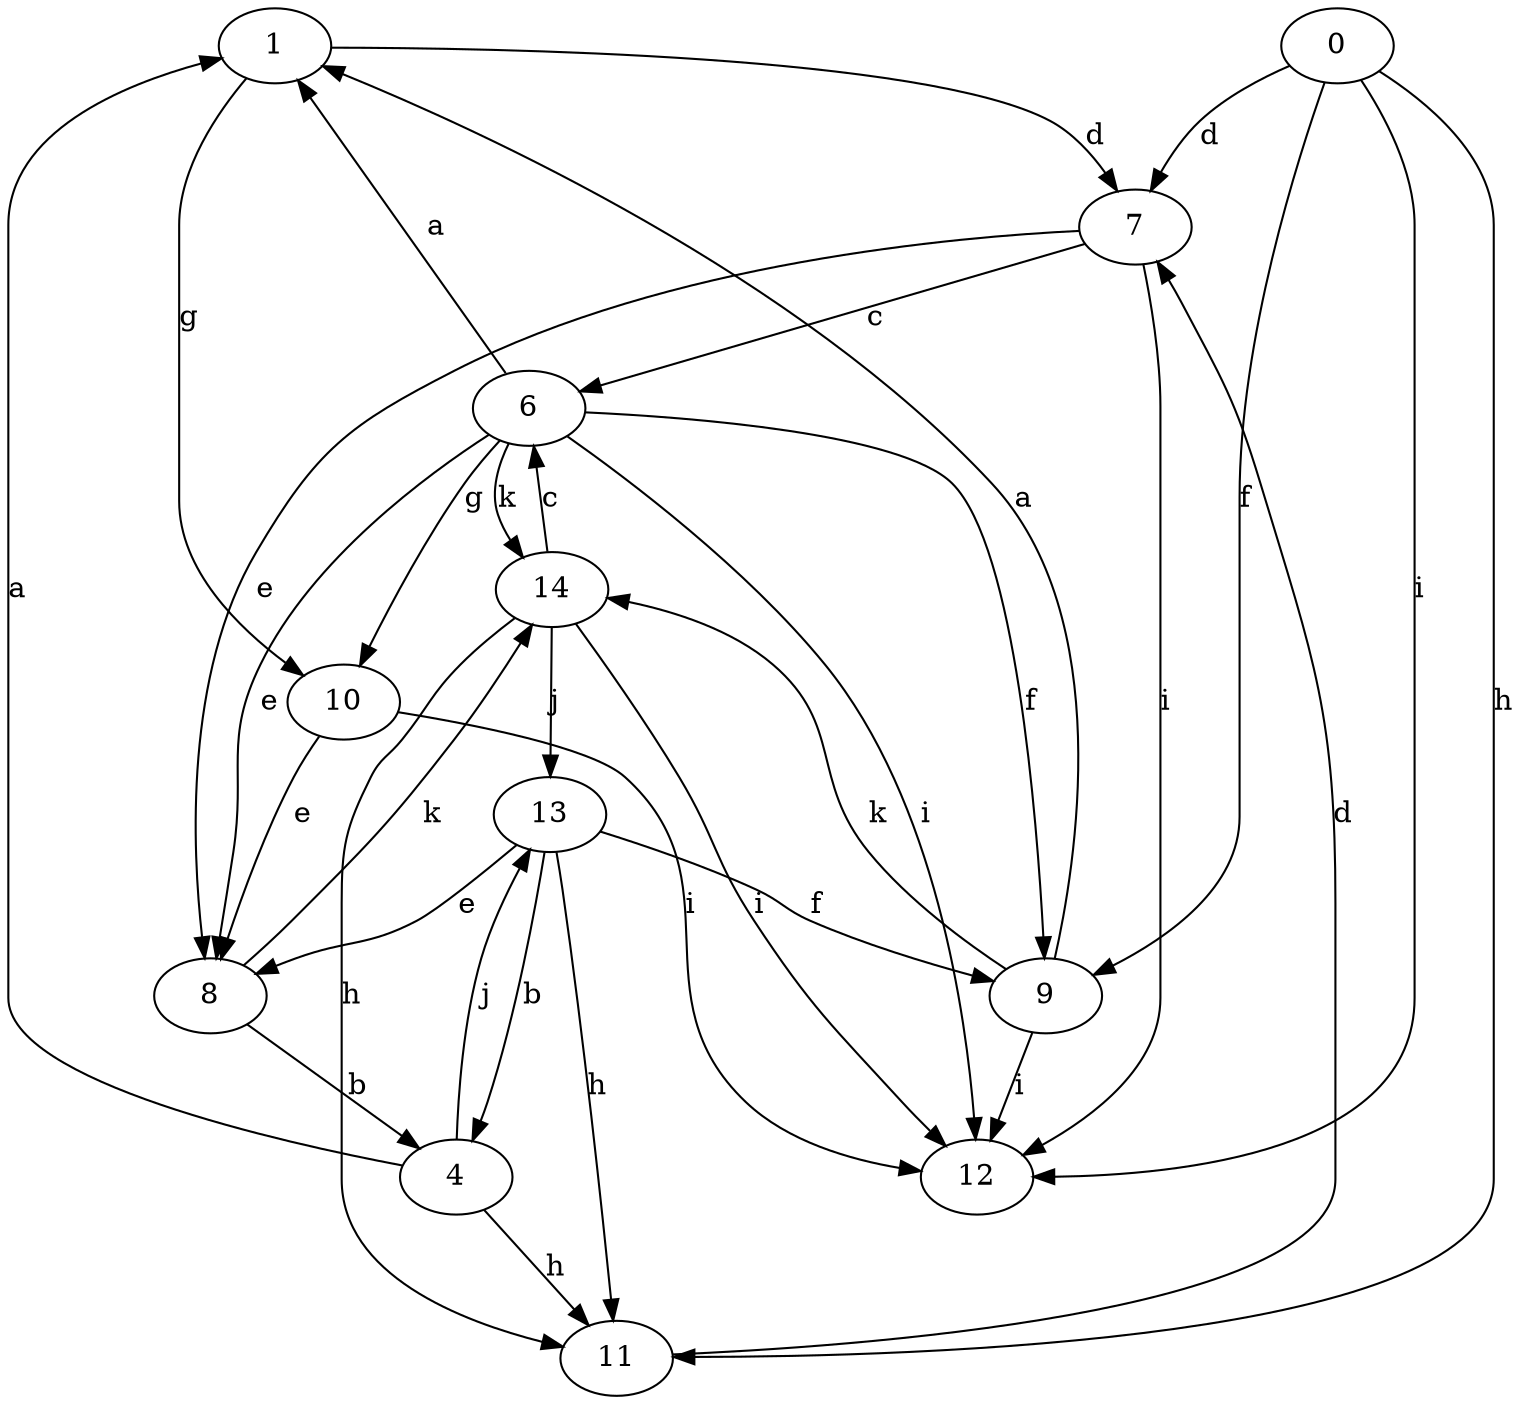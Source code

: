strict digraph  {
1;
4;
6;
7;
8;
9;
10;
11;
12;
0;
13;
14;
1 -> 7  [label=d];
1 -> 10  [label=g];
4 -> 1  [label=a];
4 -> 11  [label=h];
4 -> 13  [label=j];
6 -> 1  [label=a];
6 -> 8  [label=e];
6 -> 9  [label=f];
6 -> 10  [label=g];
6 -> 12  [label=i];
6 -> 14  [label=k];
7 -> 6  [label=c];
7 -> 8  [label=e];
7 -> 12  [label=i];
8 -> 4  [label=b];
8 -> 14  [label=k];
9 -> 1  [label=a];
9 -> 12  [label=i];
9 -> 14  [label=k];
10 -> 8  [label=e];
10 -> 12  [label=i];
11 -> 7  [label=d];
0 -> 7  [label=d];
0 -> 9  [label=f];
0 -> 11  [label=h];
0 -> 12  [label=i];
13 -> 4  [label=b];
13 -> 8  [label=e];
13 -> 9  [label=f];
13 -> 11  [label=h];
14 -> 6  [label=c];
14 -> 11  [label=h];
14 -> 12  [label=i];
14 -> 13  [label=j];
}
